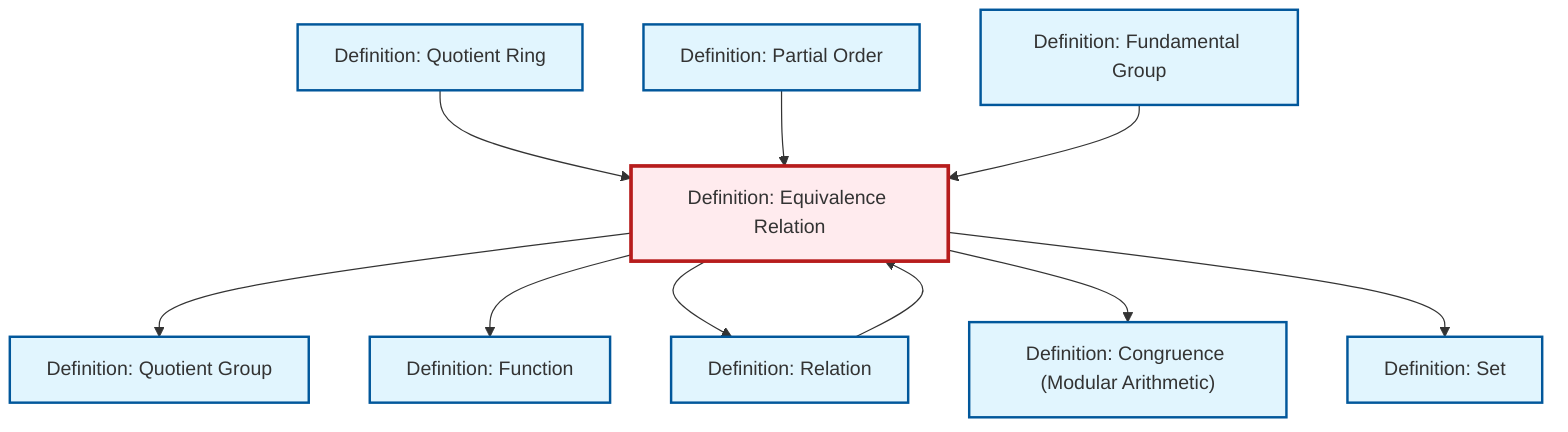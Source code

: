 graph TD
    classDef definition fill:#e1f5fe,stroke:#01579b,stroke-width:2px
    classDef theorem fill:#f3e5f5,stroke:#4a148c,stroke-width:2px
    classDef axiom fill:#fff3e0,stroke:#e65100,stroke-width:2px
    classDef example fill:#e8f5e9,stroke:#1b5e20,stroke-width:2px
    classDef current fill:#ffebee,stroke:#b71c1c,stroke-width:3px
    def-partial-order["Definition: Partial Order"]:::definition
    def-congruence["Definition: Congruence (Modular Arithmetic)"]:::definition
    def-function["Definition: Function"]:::definition
    def-quotient-group["Definition: Quotient Group"]:::definition
    def-relation["Definition: Relation"]:::definition
    def-equivalence-relation["Definition: Equivalence Relation"]:::definition
    def-set["Definition: Set"]:::definition
    def-quotient-ring["Definition: Quotient Ring"]:::definition
    def-fundamental-group["Definition: Fundamental Group"]:::definition
    def-equivalence-relation --> def-quotient-group
    def-quotient-ring --> def-equivalence-relation
    def-partial-order --> def-equivalence-relation
    def-equivalence-relation --> def-function
    def-equivalence-relation --> def-relation
    def-fundamental-group --> def-equivalence-relation
    def-relation --> def-equivalence-relation
    def-equivalence-relation --> def-congruence
    def-equivalence-relation --> def-set
    class def-equivalence-relation current